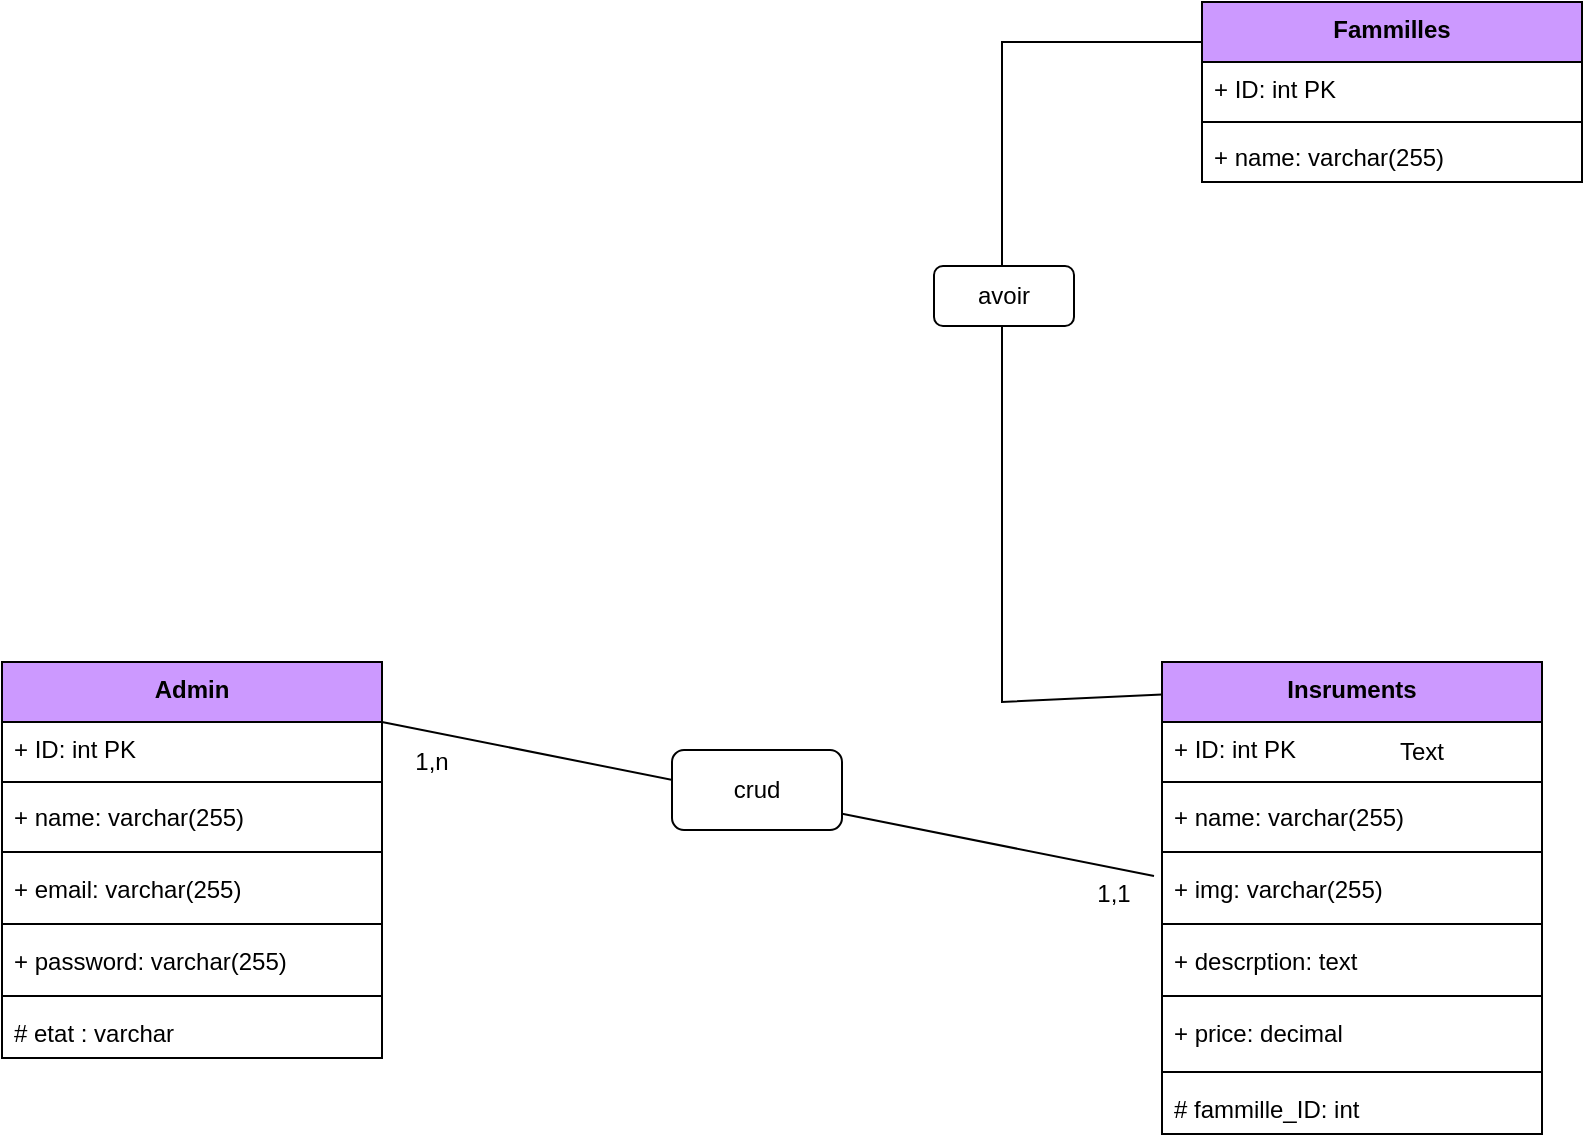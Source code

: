 <mxfile version="20.5.3" type="device"><diagram id="CBmnfIhvY_iRAH-6OKwT" name="Page-1"><mxGraphModel dx="2069" dy="1077" grid="1" gridSize="10" guides="1" tooltips="1" connect="1" arrows="1" fold="1" page="1" pageScale="1" pageWidth="850" pageHeight="1100" math="0" shadow="0"><root><mxCell id="0"/><mxCell id="1" parent="0"/><mxCell id="MMO2BdfiQtFmOgch1-0b-26" value="Admin" style="swimlane;fontStyle=1;align=center;verticalAlign=top;childLayout=stackLayout;horizontal=1;startSize=30;horizontalStack=0;resizeParent=1;resizeParentMax=0;resizeLast=0;collapsible=1;marginBottom=0;fillColor=#CC99FF;fillStyle=auto;gradientColor=none;swimlaneFillColor=none;" vertex="1" parent="1"><mxGeometry x="30" y="520" width="190" height="198" as="geometry"><mxRectangle x="345" y="350" width="70" height="30" as="alternateBounds"/></mxGeometry></mxCell><mxCell id="MMO2BdfiQtFmOgch1-0b-27" value="+ ID: int PK" style="text;strokeColor=none;fillColor=none;align=left;verticalAlign=top;spacingLeft=4;spacingRight=4;overflow=hidden;rotatable=0;points=[[0,0.5],[1,0.5]];portConstraint=eastwest;" vertex="1" parent="MMO2BdfiQtFmOgch1-0b-26"><mxGeometry y="30" width="190" height="26" as="geometry"/></mxCell><mxCell id="MMO2BdfiQtFmOgch1-0b-28" value="" style="line;strokeWidth=1;fillColor=none;align=left;verticalAlign=middle;spacingTop=-1;spacingLeft=3;spacingRight=3;rotatable=0;labelPosition=right;points=[];portConstraint=eastwest;strokeColor=inherit;" vertex="1" parent="MMO2BdfiQtFmOgch1-0b-26"><mxGeometry y="56" width="190" height="8" as="geometry"/></mxCell><mxCell id="MMO2BdfiQtFmOgch1-0b-29" value="+ name: varchar(255)" style="text;strokeColor=none;fillColor=none;align=left;verticalAlign=top;spacingLeft=4;spacingRight=4;overflow=hidden;rotatable=0;points=[[0,0.5],[1,0.5]];portConstraint=eastwest;" vertex="1" parent="MMO2BdfiQtFmOgch1-0b-26"><mxGeometry y="64" width="190" height="26" as="geometry"/></mxCell><mxCell id="MMO2BdfiQtFmOgch1-0b-34" value="" style="line;strokeWidth=1;fillColor=none;align=left;verticalAlign=middle;spacingTop=-1;spacingLeft=3;spacingRight=3;rotatable=0;labelPosition=right;points=[];portConstraint=eastwest;strokeColor=inherit;" vertex="1" parent="MMO2BdfiQtFmOgch1-0b-26"><mxGeometry y="90" width="190" height="10" as="geometry"/></mxCell><mxCell id="MMO2BdfiQtFmOgch1-0b-80" value="+ email: varchar(255)" style="text;strokeColor=none;fillColor=none;align=left;verticalAlign=top;spacingLeft=4;spacingRight=4;overflow=hidden;rotatable=0;points=[[0,0.5],[1,0.5]];portConstraint=eastwest;" vertex="1" parent="MMO2BdfiQtFmOgch1-0b-26"><mxGeometry y="100" width="190" height="26" as="geometry"/></mxCell><mxCell id="MMO2BdfiQtFmOgch1-0b-82" value="" style="line;strokeWidth=1;fillColor=none;align=left;verticalAlign=middle;spacingTop=-1;spacingLeft=3;spacingRight=3;rotatable=0;labelPosition=right;points=[];portConstraint=eastwest;strokeColor=inherit;" vertex="1" parent="MMO2BdfiQtFmOgch1-0b-26"><mxGeometry y="126" width="190" height="10" as="geometry"/></mxCell><mxCell id="MMO2BdfiQtFmOgch1-0b-81" value="+ password: varchar(255)" style="text;strokeColor=none;fillColor=none;align=left;verticalAlign=top;spacingLeft=4;spacingRight=4;overflow=hidden;rotatable=0;points=[[0,0.5],[1,0.5]];portConstraint=eastwest;" vertex="1" parent="MMO2BdfiQtFmOgch1-0b-26"><mxGeometry y="136" width="190" height="26" as="geometry"/></mxCell><mxCell id="MMO2BdfiQtFmOgch1-0b-136" value="" style="line;strokeWidth=1;fillColor=none;align=left;verticalAlign=middle;spacingTop=-1;spacingLeft=3;spacingRight=3;rotatable=0;labelPosition=right;points=[];portConstraint=eastwest;strokeColor=inherit;" vertex="1" parent="MMO2BdfiQtFmOgch1-0b-26"><mxGeometry y="162" width="190" height="10" as="geometry"/></mxCell><mxCell id="MMO2BdfiQtFmOgch1-0b-135" value="# etat : varchar" style="text;strokeColor=none;fillColor=none;align=left;verticalAlign=top;spacingLeft=4;spacingRight=4;overflow=hidden;rotatable=0;points=[[0,0.5],[1,0.5]];portConstraint=eastwest;" vertex="1" parent="MMO2BdfiQtFmOgch1-0b-26"><mxGeometry y="172" width="190" height="26" as="geometry"/></mxCell><mxCell id="MMO2BdfiQtFmOgch1-0b-83" value="Insruments" style="swimlane;fontStyle=1;align=center;verticalAlign=top;childLayout=stackLayout;horizontal=1;startSize=30;horizontalStack=0;resizeParent=1;resizeParentMax=0;resizeLast=0;collapsible=1;marginBottom=0;fillColor=#CC99FF;fillStyle=auto;gradientColor=none;swimlaneFillColor=none;" vertex="1" parent="1"><mxGeometry x="610" y="520" width="190" height="236" as="geometry"><mxRectangle x="345" y="350" width="70" height="30" as="alternateBounds"/></mxGeometry></mxCell><mxCell id="MMO2BdfiQtFmOgch1-0b-84" value="+ ID: int PK" style="text;strokeColor=none;fillColor=none;align=left;verticalAlign=top;spacingLeft=4;spacingRight=4;overflow=hidden;rotatable=0;points=[[0,0.5],[1,0.5]];portConstraint=eastwest;" vertex="1" parent="MMO2BdfiQtFmOgch1-0b-83"><mxGeometry y="30" width="190" height="26" as="geometry"/></mxCell><mxCell id="MMO2BdfiQtFmOgch1-0b-85" value="" style="line;strokeWidth=1;fillColor=none;align=left;verticalAlign=middle;spacingTop=-1;spacingLeft=3;spacingRight=3;rotatable=0;labelPosition=right;points=[];portConstraint=eastwest;strokeColor=inherit;" vertex="1" parent="MMO2BdfiQtFmOgch1-0b-83"><mxGeometry y="56" width="190" height="8" as="geometry"/></mxCell><mxCell id="MMO2BdfiQtFmOgch1-0b-86" value="+ name: varchar(255)" style="text;strokeColor=none;fillColor=none;align=left;verticalAlign=top;spacingLeft=4;spacingRight=4;overflow=hidden;rotatable=0;points=[[0,0.5],[1,0.5]];portConstraint=eastwest;" vertex="1" parent="MMO2BdfiQtFmOgch1-0b-83"><mxGeometry y="64" width="190" height="26" as="geometry"/></mxCell><mxCell id="MMO2BdfiQtFmOgch1-0b-87" value="" style="line;strokeWidth=1;fillColor=none;align=left;verticalAlign=middle;spacingTop=-1;spacingLeft=3;spacingRight=3;rotatable=0;labelPosition=right;points=[];portConstraint=eastwest;strokeColor=inherit;" vertex="1" parent="MMO2BdfiQtFmOgch1-0b-83"><mxGeometry y="90" width="190" height="10" as="geometry"/></mxCell><mxCell id="MMO2BdfiQtFmOgch1-0b-88" value="+ img: varchar(255)" style="text;strokeColor=none;fillColor=none;align=left;verticalAlign=top;spacingLeft=4;spacingRight=4;overflow=hidden;rotatable=0;points=[[0,0.5],[1,0.5]];portConstraint=eastwest;" vertex="1" parent="MMO2BdfiQtFmOgch1-0b-83"><mxGeometry y="100" width="190" height="26" as="geometry"/></mxCell><mxCell id="MMO2BdfiQtFmOgch1-0b-89" value="" style="line;strokeWidth=1;fillColor=none;align=left;verticalAlign=middle;spacingTop=-1;spacingLeft=3;spacingRight=3;rotatable=0;labelPosition=right;points=[];portConstraint=eastwest;strokeColor=inherit;" vertex="1" parent="MMO2BdfiQtFmOgch1-0b-83"><mxGeometry y="126" width="190" height="10" as="geometry"/></mxCell><mxCell id="MMO2BdfiQtFmOgch1-0b-90" value="+ descrption: text" style="text;strokeColor=none;fillColor=none;align=left;verticalAlign=top;spacingLeft=4;spacingRight=4;overflow=hidden;rotatable=0;points=[[0,0.5],[1,0.5]];portConstraint=eastwest;" vertex="1" parent="MMO2BdfiQtFmOgch1-0b-83"><mxGeometry y="136" width="190" height="26" as="geometry"/></mxCell><mxCell id="MMO2BdfiQtFmOgch1-0b-93" value="" style="line;strokeWidth=1;fillColor=none;align=left;verticalAlign=middle;spacingTop=-1;spacingLeft=3;spacingRight=3;rotatable=0;labelPosition=right;points=[];portConstraint=eastwest;strokeColor=inherit;" vertex="1" parent="MMO2BdfiQtFmOgch1-0b-83"><mxGeometry y="162" width="190" height="10" as="geometry"/></mxCell><mxCell id="MMO2BdfiQtFmOgch1-0b-92" value="+ price: decimal&#10;" style="text;strokeColor=none;fillColor=none;align=left;verticalAlign=top;spacingLeft=4;spacingRight=4;overflow=hidden;rotatable=0;points=[[0,0.5],[1,0.5]];portConstraint=eastwest;" vertex="1" parent="MMO2BdfiQtFmOgch1-0b-83"><mxGeometry y="172" width="190" height="28" as="geometry"/></mxCell><mxCell id="MMO2BdfiQtFmOgch1-0b-95" value="" style="line;strokeWidth=1;fillColor=none;align=left;verticalAlign=middle;spacingTop=-1;spacingLeft=3;spacingRight=3;rotatable=0;labelPosition=right;points=[];portConstraint=eastwest;strokeColor=inherit;" vertex="1" parent="MMO2BdfiQtFmOgch1-0b-83"><mxGeometry y="200" width="190" height="10" as="geometry"/></mxCell><mxCell id="MMO2BdfiQtFmOgch1-0b-104" value="# fammille_ID: int&#10;&#10;" style="text;strokeColor=none;fillColor=none;align=left;verticalAlign=top;spacingLeft=4;spacingRight=4;overflow=hidden;rotatable=0;points=[[0,0.5],[1,0.5]];portConstraint=eastwest;" vertex="1" parent="MMO2BdfiQtFmOgch1-0b-83"><mxGeometry y="210" width="190" height="26" as="geometry"/></mxCell><mxCell id="MMO2BdfiQtFmOgch1-0b-96" value="Fammilles" style="swimlane;fontStyle=1;align=center;verticalAlign=top;childLayout=stackLayout;horizontal=1;startSize=30;horizontalStack=0;resizeParent=1;resizeParentMax=0;resizeLast=0;collapsible=1;marginBottom=0;fillColor=#CC99FF;fillStyle=auto;gradientColor=none;swimlaneFillColor=none;" vertex="1" parent="1"><mxGeometry x="630" y="190" width="190" height="90" as="geometry"><mxRectangle x="345" y="350" width="70" height="30" as="alternateBounds"/></mxGeometry></mxCell><mxCell id="MMO2BdfiQtFmOgch1-0b-97" value="+ ID: int PK" style="text;strokeColor=none;fillColor=none;align=left;verticalAlign=top;spacingLeft=4;spacingRight=4;overflow=hidden;rotatable=0;points=[[0,0.5],[1,0.5]];portConstraint=eastwest;" vertex="1" parent="MMO2BdfiQtFmOgch1-0b-96"><mxGeometry y="30" width="190" height="26" as="geometry"/></mxCell><mxCell id="MMO2BdfiQtFmOgch1-0b-98" value="" style="line;strokeWidth=1;fillColor=none;align=left;verticalAlign=middle;spacingTop=-1;spacingLeft=3;spacingRight=3;rotatable=0;labelPosition=right;points=[];portConstraint=eastwest;strokeColor=inherit;" vertex="1" parent="MMO2BdfiQtFmOgch1-0b-96"><mxGeometry y="56" width="190" height="8" as="geometry"/></mxCell><mxCell id="MMO2BdfiQtFmOgch1-0b-99" value="+ name: varchar(255)" style="text;strokeColor=none;fillColor=none;align=left;verticalAlign=top;spacingLeft=4;spacingRight=4;overflow=hidden;rotatable=0;points=[[0,0.5],[1,0.5]];portConstraint=eastwest;" vertex="1" parent="MMO2BdfiQtFmOgch1-0b-96"><mxGeometry y="64" width="190" height="26" as="geometry"/></mxCell><mxCell id="MMO2BdfiQtFmOgch1-0b-122" value="" style="endArrow=none;html=1;rounded=0;exitX=0;exitY=0.069;exitDx=0;exitDy=0;exitPerimeter=0;" edge="1" parent="1" source="MMO2BdfiQtFmOgch1-0b-83"><mxGeometry width="50" height="50" relative="1" as="geometry"><mxPoint x="530" y="540" as="sourcePoint"/><mxPoint x="630" y="210" as="targetPoint"/><Array as="points"><mxPoint x="530" y="540"/><mxPoint x="530" y="210"/></Array></mxGeometry></mxCell><mxCell id="MMO2BdfiQtFmOgch1-0b-125" value="" style="rounded=1;whiteSpace=wrap;html=1;fillStyle=auto;fillColor=#FFFFFF;gradientColor=none;" vertex="1" parent="1"><mxGeometry x="496" y="322" width="70" height="30" as="geometry"/></mxCell><mxCell id="MMO2BdfiQtFmOgch1-0b-126" value="avoir" style="text;html=1;strokeColor=none;fillColor=none;align=center;verticalAlign=middle;whiteSpace=wrap;rounded=0;fillStyle=auto;" vertex="1" parent="1"><mxGeometry x="501" y="322" width="60" height="30" as="geometry"/></mxCell><mxCell id="MMO2BdfiQtFmOgch1-0b-144" value="" style="endArrow=none;html=1;rounded=0;entryX=1;entryY=0;entryDx=0;entryDy=0;" edge="1" parent="1" target="MMO2BdfiQtFmOgch1-0b-160"><mxGeometry width="50" height="50" relative="1" as="geometry"><mxPoint x="220" y="550.0" as="sourcePoint"/><mxPoint x="360" y="582.9" as="targetPoint"/></mxGeometry></mxCell><mxCell id="MMO2BdfiQtFmOgch1-0b-159" value="1,n" style="text;html=1;strokeColor=none;fillColor=none;align=center;verticalAlign=middle;whiteSpace=wrap;rounded=0;fillStyle=auto;" vertex="1" parent="1"><mxGeometry x="230" y="560" width="30" height="20" as="geometry"/></mxCell><mxCell id="MMO2BdfiQtFmOgch1-0b-160" value="1,1" style="text;html=1;strokeColor=none;fillColor=none;align=center;verticalAlign=middle;whiteSpace=wrap;rounded=0;fillStyle=auto;" vertex="1" parent="1"><mxGeometry x="566" y="627" width="40" height="17" as="geometry"/></mxCell><mxCell id="MMO2BdfiQtFmOgch1-0b-161" value="crud" style="rounded=1;whiteSpace=wrap;html=1;fillStyle=auto;fillColor=#FFFFFF;gradientColor=none;" vertex="1" parent="1"><mxGeometry x="365" y="564" width="85" height="40" as="geometry"/></mxCell><mxCell id="MMO2BdfiQtFmOgch1-0b-166" value="Text" style="text;html=1;strokeColor=none;fillColor=none;align=center;verticalAlign=middle;whiteSpace=wrap;rounded=0;fillStyle=auto;" vertex="1" parent="1"><mxGeometry x="710" y="550" width="60" height="30" as="geometry"/></mxCell></root></mxGraphModel></diagram></mxfile>